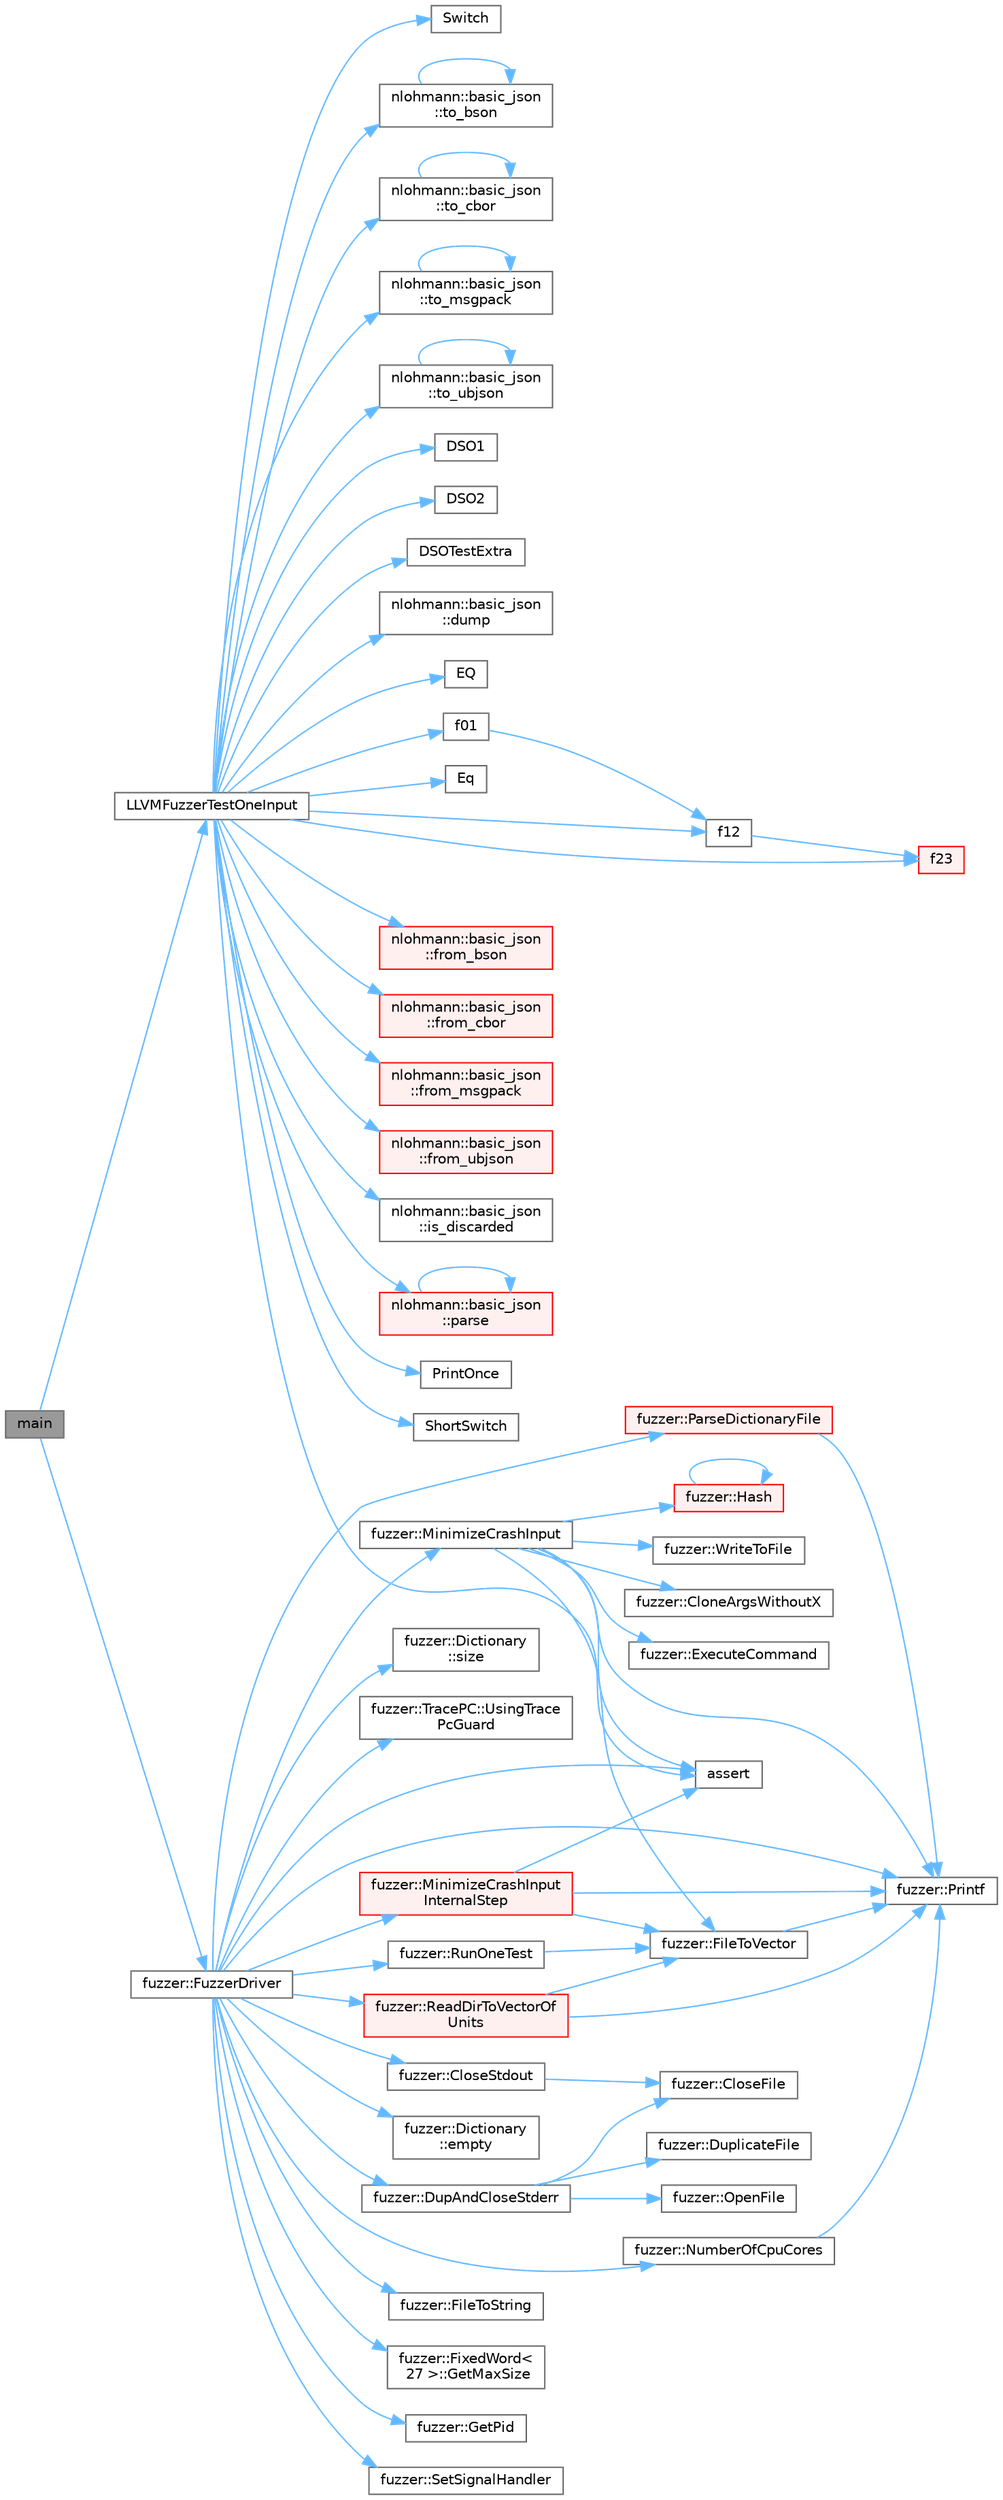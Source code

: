 digraph "main"
{
 // LATEX_PDF_SIZE
  bgcolor="transparent";
  edge [fontname=Helvetica,fontsize=10,labelfontname=Helvetica,labelfontsize=10];
  node [fontname=Helvetica,fontsize=10,shape=box,height=0.2,width=0.4];
  rankdir="LR";
  Node1 [id="Node000001",label="main",height=0.2,width=0.4,color="gray40", fillcolor="grey60", style="filled", fontcolor="black",tooltip=" "];
  Node1 -> Node2 [id="edge1_Node000001_Node000002",color="steelblue1",style="solid",tooltip=" "];
  Node2 [id="Node000002",label="fuzzer::FuzzerDriver",height=0.2,width=0.4,color="grey40", fillcolor="white", style="filled",URL="$namespacefuzzer.html#a78f142089de84c6cbf7b5cab5f766af7",tooltip=" "];
  Node2 -> Node3 [id="edge2_Node000002_Node000003",color="steelblue1",style="solid",tooltip=" "];
  Node3 [id="Node000003",label="assert",height=0.2,width=0.4,color="grey40", fillcolor="white", style="filled",URL="$_fuzzer_trace_p_c_8cpp.html#aa099297e8e2ed3ff1bcc3de3ff413238",tooltip=" "];
  Node2 -> Node4 [id="edge3_Node000002_Node000004",color="steelblue1",style="solid",tooltip=" "];
  Node4 [id="Node000004",label="fuzzer::CloseStdout",height=0.2,width=0.4,color="grey40", fillcolor="white", style="filled",URL="$namespacefuzzer.html#ab6e0b39da1b114b0d35392252fb25475",tooltip=" "];
  Node4 -> Node5 [id="edge4_Node000004_Node000005",color="steelblue1",style="solid",tooltip=" "];
  Node5 [id="Node000005",label="fuzzer::CloseFile",height=0.2,width=0.4,color="grey40", fillcolor="white", style="filled",URL="$namespacefuzzer.html#a23c38948800b7ce49b93c9f6ce4edc30",tooltip=" "];
  Node2 -> Node6 [id="edge5_Node000002_Node000006",color="steelblue1",style="solid",tooltip=" "];
  Node6 [id="Node000006",label="fuzzer::DupAndCloseStderr",height=0.2,width=0.4,color="grey40", fillcolor="white", style="filled",URL="$namespacefuzzer.html#a8cc9e1345d122734e53d428065deb7f8",tooltip=" "];
  Node6 -> Node5 [id="edge6_Node000006_Node000005",color="steelblue1",style="solid",tooltip=" "];
  Node6 -> Node7 [id="edge7_Node000006_Node000007",color="steelblue1",style="solid",tooltip=" "];
  Node7 [id="Node000007",label="fuzzer::DuplicateFile",height=0.2,width=0.4,color="grey40", fillcolor="white", style="filled",URL="$namespacefuzzer.html#a2c2a29a16f7af0839d45f7e85499f456",tooltip=" "];
  Node6 -> Node8 [id="edge8_Node000006_Node000008",color="steelblue1",style="solid",tooltip=" "];
  Node8 [id="Node000008",label="fuzzer::OpenFile",height=0.2,width=0.4,color="grey40", fillcolor="white", style="filled",URL="$namespacefuzzer.html#a2c26f1902f731439911aad4989b50623",tooltip=" "];
  Node2 -> Node9 [id="edge9_Node000002_Node000009",color="steelblue1",style="solid",tooltip=" "];
  Node9 [id="Node000009",label="fuzzer::Dictionary\l::empty",height=0.2,width=0.4,color="grey40", fillcolor="white", style="filled",URL="$classfuzzer_1_1_dictionary.html#a1ecbd766274c5b9f725953c00fa9b443",tooltip=" "];
  Node2 -> Node10 [id="edge10_Node000002_Node000010",color="steelblue1",style="solid",tooltip=" "];
  Node10 [id="Node000010",label="fuzzer::FileToString",height=0.2,width=0.4,color="grey40", fillcolor="white", style="filled",URL="$namespacefuzzer.html#abbe2e847d9d56992b217384ca3a562a4",tooltip=" "];
  Node2 -> Node11 [id="edge11_Node000002_Node000011",color="steelblue1",style="solid",tooltip=" "];
  Node11 [id="Node000011",label="fuzzer::FixedWord\<\l 27 \>::GetMaxSize",height=0.2,width=0.4,color="grey40", fillcolor="white", style="filled",URL="$classfuzzer_1_1_fixed_word.html#a84e8edae6226d23a367c854de3c90a41",tooltip=" "];
  Node2 -> Node12 [id="edge12_Node000002_Node000012",color="steelblue1",style="solid",tooltip=" "];
  Node12 [id="Node000012",label="fuzzer::GetPid",height=0.2,width=0.4,color="grey40", fillcolor="white", style="filled",URL="$namespacefuzzer.html#a1c4f8d7afe2770fad608a07f01d57696",tooltip=" "];
  Node2 -> Node13 [id="edge13_Node000002_Node000013",color="steelblue1",style="solid",tooltip=" "];
  Node13 [id="Node000013",label="fuzzer::MinimizeCrashInput",height=0.2,width=0.4,color="grey40", fillcolor="white", style="filled",URL="$namespacefuzzer.html#ad1a84d03ed48306c3319143e4412ef59",tooltip=" "];
  Node13 -> Node3 [id="edge14_Node000013_Node000003",color="steelblue1",style="solid",tooltip=" "];
  Node13 -> Node14 [id="edge15_Node000013_Node000014",color="steelblue1",style="solid",tooltip=" "];
  Node14 [id="Node000014",label="fuzzer::CloneArgsWithoutX",height=0.2,width=0.4,color="grey40", fillcolor="white", style="filled",URL="$namespacefuzzer.html#ad4db88d01756df9a0b8443fb890a94d5",tooltip=" "];
  Node13 -> Node15 [id="edge16_Node000013_Node000015",color="steelblue1",style="solid",tooltip=" "];
  Node15 [id="Node000015",label="fuzzer::ExecuteCommand",height=0.2,width=0.4,color="grey40", fillcolor="white", style="filled",URL="$namespacefuzzer.html#a5f2e0cb2f386408e3c2d975835bd495e",tooltip=" "];
  Node13 -> Node16 [id="edge17_Node000013_Node000016",color="steelblue1",style="solid",tooltip=" "];
  Node16 [id="Node000016",label="fuzzer::FileToVector",height=0.2,width=0.4,color="grey40", fillcolor="white", style="filled",URL="$namespacefuzzer.html#ad0d32f18af1b62563991edc4642a6fa0",tooltip=" "];
  Node16 -> Node17 [id="edge18_Node000016_Node000017",color="steelblue1",style="solid",tooltip=" "];
  Node17 [id="Node000017",label="fuzzer::Printf",height=0.2,width=0.4,color="grey40", fillcolor="white", style="filled",URL="$namespacefuzzer.html#afab785891fdb74f8fd33bca421bde935",tooltip=" "];
  Node13 -> Node18 [id="edge19_Node000013_Node000018",color="steelblue1",style="solid",tooltip=" "];
  Node18 [id="Node000018",label="fuzzer::Hash",height=0.2,width=0.4,color="red", fillcolor="#FFF0F0", style="filled",URL="$namespacefuzzer.html#abebfdee7cc880967073a09d61e12e182",tooltip=" "];
  Node18 -> Node18 [id="edge20_Node000018_Node000018",color="steelblue1",style="solid",tooltip=" "];
  Node13 -> Node17 [id="edge21_Node000013_Node000017",color="steelblue1",style="solid",tooltip=" "];
  Node13 -> Node21 [id="edge22_Node000013_Node000021",color="steelblue1",style="solid",tooltip=" "];
  Node21 [id="Node000021",label="fuzzer::WriteToFile",height=0.2,width=0.4,color="grey40", fillcolor="white", style="filled",URL="$namespacefuzzer.html#a55062839741b460271791a94c5ccedab",tooltip=" "];
  Node2 -> Node22 [id="edge23_Node000002_Node000022",color="steelblue1",style="solid",tooltip=" "];
  Node22 [id="Node000022",label="fuzzer::MinimizeCrashInput\lInternalStep",height=0.2,width=0.4,color="red", fillcolor="#FFF0F0", style="filled",URL="$namespacefuzzer.html#a1553a49adb4d4d19b4f4dd52ff54cb68",tooltip=" "];
  Node22 -> Node3 [id="edge24_Node000022_Node000003",color="steelblue1",style="solid",tooltip=" "];
  Node22 -> Node16 [id="edge25_Node000022_Node000016",color="steelblue1",style="solid",tooltip=" "];
  Node22 -> Node17 [id="edge26_Node000022_Node000017",color="steelblue1",style="solid",tooltip=" "];
  Node2 -> Node25 [id="edge27_Node000002_Node000025",color="steelblue1",style="solid",tooltip=" "];
  Node25 [id="Node000025",label="fuzzer::NumberOfCpuCores",height=0.2,width=0.4,color="grey40", fillcolor="white", style="filled",URL="$namespacefuzzer.html#adb1bfa2f906c5dcf9846ab38ad89a1b0",tooltip=" "];
  Node25 -> Node17 [id="edge28_Node000025_Node000017",color="steelblue1",style="solid",tooltip=" "];
  Node2 -> Node26 [id="edge29_Node000002_Node000026",color="steelblue1",style="solid",tooltip=" "];
  Node26 [id="Node000026",label="fuzzer::ParseDictionaryFile",height=0.2,width=0.4,color="red", fillcolor="#FFF0F0", style="filled",URL="$namespacefuzzer.html#a7bef2839d0371999da51361db463e769",tooltip=" "];
  Node26 -> Node17 [id="edge30_Node000026_Node000017",color="steelblue1",style="solid",tooltip=" "];
  Node2 -> Node17 [id="edge31_Node000002_Node000017",color="steelblue1",style="solid",tooltip=" "];
  Node2 -> Node28 [id="edge32_Node000002_Node000028",color="steelblue1",style="solid",tooltip=" "];
  Node28 [id="Node000028",label="fuzzer::ReadDirToVectorOf\lUnits",height=0.2,width=0.4,color="red", fillcolor="#FFF0F0", style="filled",URL="$namespacefuzzer.html#aa656896c760e996b44c0a0299c2ee250",tooltip=" "];
  Node28 -> Node16 [id="edge33_Node000028_Node000016",color="steelblue1",style="solid",tooltip=" "];
  Node28 -> Node17 [id="edge34_Node000028_Node000017",color="steelblue1",style="solid",tooltip=" "];
  Node2 -> Node31 [id="edge35_Node000002_Node000031",color="steelblue1",style="solid",tooltip=" "];
  Node31 [id="Node000031",label="fuzzer::RunOneTest",height=0.2,width=0.4,color="grey40", fillcolor="white", style="filled",URL="$namespacefuzzer.html#a1fe190c22f9575ec572ce81d57c7e483",tooltip=" "];
  Node31 -> Node16 [id="edge36_Node000031_Node000016",color="steelblue1",style="solid",tooltip=" "];
  Node2 -> Node32 [id="edge37_Node000002_Node000032",color="steelblue1",style="solid",tooltip=" "];
  Node32 [id="Node000032",label="fuzzer::SetSignalHandler",height=0.2,width=0.4,color="grey40", fillcolor="white", style="filled",URL="$namespacefuzzer.html#ae4152c5527920690bba86ef6c8b807fa",tooltip=" "];
  Node2 -> Node33 [id="edge38_Node000002_Node000033",color="steelblue1",style="solid",tooltip=" "];
  Node33 [id="Node000033",label="fuzzer::Dictionary\l::size",height=0.2,width=0.4,color="grey40", fillcolor="white", style="filled",URL="$classfuzzer_1_1_dictionary.html#a67f72362929be6e769d674e5adf04482",tooltip=" "];
  Node2 -> Node34 [id="edge39_Node000002_Node000034",color="steelblue1",style="solid",tooltip=" "];
  Node34 [id="Node000034",label="fuzzer::TracePC::UsingTrace\lPcGuard",height=0.2,width=0.4,color="grey40", fillcolor="white", style="filled",URL="$classfuzzer_1_1_trace_p_c.html#a29a541c6620ce8b571bc0657205134e6",tooltip=" "];
  Node1 -> Node35 [id="edge40_Node000001_Node000035",color="steelblue1",style="solid",tooltip=" "];
  Node35 [id="Node000035",label="LLVMFuzzerTestOneInput",height=0.2,width=0.4,color="grey40", fillcolor="white", style="filled",URL="$_uninstrumented_test_8cpp.html#a1c473c9665269a78ef9001573a6995df",tooltip=" "];
  Node35 -> Node3 [id="edge41_Node000035_Node000003",color="steelblue1",style="solid",tooltip=" "];
  Node35 -> Node36 [id="edge42_Node000035_Node000036",color="steelblue1",style="solid",tooltip=" "];
  Node36 [id="Node000036",label="DSO1",height=0.2,width=0.4,color="grey40", fillcolor="white", style="filled",URL="$_d_s_o1_8cpp.html#ae0a2f1a7894b49f185acc0d00ee270b0",tooltip=" "];
  Node35 -> Node37 [id="edge43_Node000035_Node000037",color="steelblue1",style="solid",tooltip=" "];
  Node37 [id="Node000037",label="DSO2",height=0.2,width=0.4,color="grey40", fillcolor="white", style="filled",URL="$_d_s_o2_8cpp.html#a1566244dcc43d69b0751716cd14fb17c",tooltip=" "];
  Node35 -> Node38 [id="edge44_Node000035_Node000038",color="steelblue1",style="solid",tooltip=" "];
  Node38 [id="Node000038",label="DSOTestExtra",height=0.2,width=0.4,color="grey40", fillcolor="white", style="filled",URL="$_d_s_o_test_extra_8cpp.html#ac95023bfeca3518c12e636958ba50455",tooltip=" "];
  Node35 -> Node39 [id="edge45_Node000035_Node000039",color="steelblue1",style="solid",tooltip=" "];
  Node39 [id="Node000039",label="nlohmann::basic_json\l::dump",height=0.2,width=0.4,color="grey40", fillcolor="white", style="filled",URL="$classnlohmann_1_1basic__json.html#a476756fb08e7f2416aad116d137977f4",tooltip="serialization"];
  Node35 -> Node40 [id="edge46_Node000035_Node000040",color="steelblue1",style="solid",tooltip=" "];
  Node40 [id="Node000040",label="EQ",height=0.2,width=0.4,color="grey40", fillcolor="white", style="filled",URL="$_fuzzer_unittest_8cpp.html#a25865e645c325e4f24c1a05f1e452c8b",tooltip=" "];
  Node35 -> Node41 [id="edge47_Node000035_Node000041",color="steelblue1",style="solid",tooltip=" "];
  Node41 [id="Node000041",label="Eq",height=0.2,width=0.4,color="grey40", fillcolor="white", style="filled",URL="$_strcmp_test_8cpp.html#ada30d5cdc2179d57f104cbe6eaa107ed",tooltip=" "];
  Node35 -> Node42 [id="edge48_Node000035_Node000042",color="steelblue1",style="solid",tooltip=" "];
  Node42 [id="Node000042",label="f01",height=0.2,width=0.4,color="grey40", fillcolor="white", style="filled",URL="$_caller_callee_test_8cpp.html#ad3331d629ae678297530f2d1814544d5",tooltip=" "];
  Node42 -> Node43 [id="edge49_Node000042_Node000043",color="steelblue1",style="solid",tooltip=" "];
  Node43 [id="Node000043",label="f12",height=0.2,width=0.4,color="grey40", fillcolor="white", style="filled",URL="$_caller_callee_test_8cpp.html#a7717ffac7b5850e2d42a62289ee3b498",tooltip=" "];
  Node43 -> Node44 [id="edge50_Node000043_Node000044",color="steelblue1",style="solid",tooltip=" "];
  Node44 [id="Node000044",label="f23",height=0.2,width=0.4,color="red", fillcolor="#FFF0F0", style="filled",URL="$_caller_callee_test_8cpp.html#ab0e6dd94d25dbc58d96b4b18c2598014",tooltip=" "];
  Node35 -> Node43 [id="edge51_Node000035_Node000043",color="steelblue1",style="solid",tooltip=" "];
  Node35 -> Node44 [id="edge52_Node000035_Node000044",color="steelblue1",style="solid",tooltip=" "];
  Node35 -> Node46 [id="edge53_Node000035_Node000046",color="steelblue1",style="solid",tooltip=" "];
  Node46 [id="Node000046",label="nlohmann::basic_json\l::from_bson",height=0.2,width=0.4,color="red", fillcolor="#FFF0F0", style="filled",URL="$classnlohmann_1_1basic__json.html#a4e02793f2691aa29ab7cb69fddafbf5c",tooltip="create a JSON value from an input in BSON format"];
  Node35 -> Node53 [id="edge54_Node000035_Node000053",color="steelblue1",style="solid",tooltip=" "];
  Node53 [id="Node000053",label="nlohmann::basic_json\l::from_cbor",height=0.2,width=0.4,color="red", fillcolor="#FFF0F0", style="filled",URL="$classnlohmann_1_1basic__json.html#a44dd5635fb2da4710f6cd6e42b72773f",tooltip="create a JSON value from an input in CBOR format"];
  Node35 -> Node54 [id="edge55_Node000035_Node000054",color="steelblue1",style="solid",tooltip=" "];
  Node54 [id="Node000054",label="nlohmann::basic_json\l::from_msgpack",height=0.2,width=0.4,color="red", fillcolor="#FFF0F0", style="filled",URL="$classnlohmann_1_1basic__json.html#adbcab52fca1e25b3311ef14e71a57590",tooltip="create a JSON value from an input in MessagePack format"];
  Node35 -> Node55 [id="edge56_Node000035_Node000055",color="steelblue1",style="solid",tooltip=" "];
  Node55 [id="Node000055",label="nlohmann::basic_json\l::from_ubjson",height=0.2,width=0.4,color="red", fillcolor="#FFF0F0", style="filled",URL="$classnlohmann_1_1basic__json.html#aa81f62db69978b90ff701f05c72e03a7",tooltip="create a JSON value from an input in UBJSON format"];
  Node35 -> Node56 [id="edge57_Node000035_Node000056",color="steelblue1",style="solid",tooltip=" "];
  Node56 [id="Node000056",label="nlohmann::basic_json\l::is_discarded",height=0.2,width=0.4,color="grey40", fillcolor="white", style="filled",URL="$classnlohmann_1_1basic__json.html#aecaaa0613d3f3a5b49b34b02afc5f85d",tooltip="return whether value is discarded"];
  Node35 -> Node57 [id="edge58_Node000035_Node000057",color="steelblue1",style="solid",tooltip=" "];
  Node57 [id="Node000057",label="nlohmann::basic_json\l::parse",height=0.2,width=0.4,color="red", fillcolor="#FFF0F0", style="filled",URL="$classnlohmann_1_1basic__json.html#a15018ade392a844ea32d5188d1a0b9c6",tooltip="deserialize from a compatible input"];
  Node57 -> Node57 [id="edge59_Node000057_Node000057",color="steelblue1",style="solid",tooltip=" "];
  Node35 -> Node58 [id="edge60_Node000035_Node000058",color="steelblue1",style="solid",tooltip=" "];
  Node58 [id="Node000058",label="PrintOnce",height=0.2,width=0.4,color="grey40", fillcolor="white", style="filled",URL="$_simple_cmp_test_8cpp.html#af1d6349883c48df7f0c8cd079264dec6",tooltip=" "];
  Node35 -> Node59 [id="edge61_Node000035_Node000059",color="steelblue1",style="solid",tooltip=" "];
  Node59 [id="Node000059",label="ShortSwitch",height=0.2,width=0.4,color="grey40", fillcolor="white", style="filled",URL="$_switch_test_8cpp.html#a014281155fa0d59573c3422f334b221a",tooltip=" "];
  Node35 -> Node60 [id="edge62_Node000035_Node000060",color="steelblue1",style="solid",tooltip=" "];
  Node60 [id="Node000060",label="Switch",height=0.2,width=0.4,color="grey40", fillcolor="white", style="filled",URL="$_switch2_test_8cpp.html#a0510b9fb60ac9e75f7d85e477b8263d6",tooltip=" "];
  Node35 -> Node61 [id="edge63_Node000035_Node000061",color="steelblue1",style="solid",tooltip=" "];
  Node61 [id="Node000061",label="nlohmann::basic_json\l::to_bson",height=0.2,width=0.4,color="grey40", fillcolor="white", style="filled",URL="$classnlohmann_1_1basic__json.html#a21302d2c392af239d66df71098d69f73",tooltip="create a BSON serialization of a given JSON value"];
  Node61 -> Node61 [id="edge64_Node000061_Node000061",color="steelblue1",style="solid",tooltip=" "];
  Node35 -> Node62 [id="edge65_Node000035_Node000062",color="steelblue1",style="solid",tooltip=" "];
  Node62 [id="Node000062",label="nlohmann::basic_json\l::to_cbor",height=0.2,width=0.4,color="grey40", fillcolor="white", style="filled",URL="$classnlohmann_1_1basic__json.html#a28c7743637b821189d9eb3c3dc7ab48f",tooltip="create a CBOR serialization of a given JSON value"];
  Node62 -> Node62 [id="edge66_Node000062_Node000062",color="steelblue1",style="solid",tooltip=" "];
  Node35 -> Node63 [id="edge67_Node000035_Node000063",color="steelblue1",style="solid",tooltip=" "];
  Node63 [id="Node000063",label="nlohmann::basic_json\l::to_msgpack",height=0.2,width=0.4,color="grey40", fillcolor="white", style="filled",URL="$classnlohmann_1_1basic__json.html#a2443e8bb20dc6d136dcf5ea9691d46e0",tooltip="create a MessagePack serialization of a given JSON value"];
  Node63 -> Node63 [id="edge68_Node000063_Node000063",color="steelblue1",style="solid",tooltip=" "];
  Node35 -> Node64 [id="edge69_Node000035_Node000064",color="steelblue1",style="solid",tooltip=" "];
  Node64 [id="Node000064",label="nlohmann::basic_json\l::to_ubjson",height=0.2,width=0.4,color="grey40", fillcolor="white", style="filled",URL="$classnlohmann_1_1basic__json.html#a63697142a7bd04d8d50f6446d0e98ee4",tooltip="create a UBJSON serialization of a given JSON value"];
  Node64 -> Node64 [id="edge70_Node000064_Node000064",color="steelblue1",style="solid",tooltip=" "];
}
